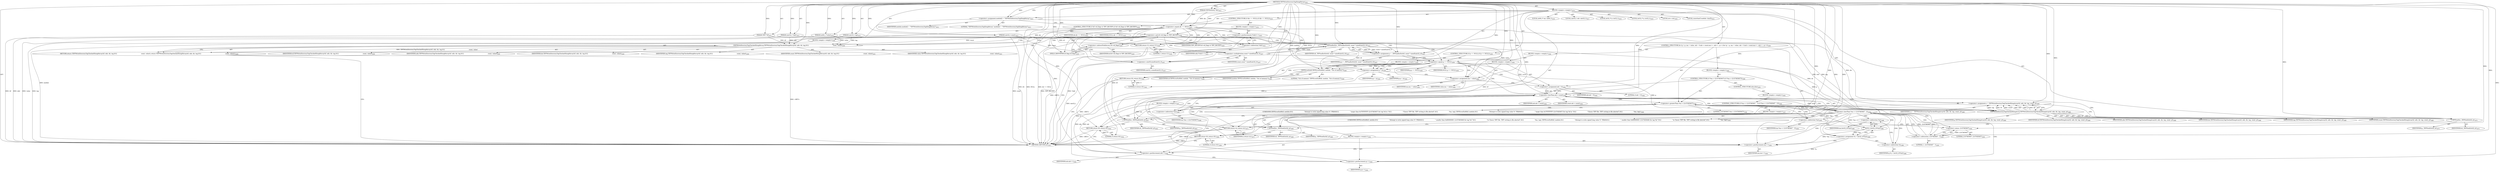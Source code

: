 digraph "TIFFWriteDirectoryTagSlong8Array" {  
"68375" [label = <(METHOD,TIFFWriteDirectoryTagSlong8Array)<SUB>1611</SUB>> ]
"68376" [label = <(PARAM,TIFF *tif)<SUB>1611</SUB>> ]
"68377" [label = <(PARAM,uint32_t *ndir)<SUB>1611</SUB>> ]
"68378" [label = <(PARAM,TIFFDirEntry *dir)<SUB>1612</SUB>> ]
"68379" [label = <(PARAM,uint16_t tag)<SUB>1612</SUB>> ]
"68380" [label = <(PARAM,uint32_t count)<SUB>1613</SUB>> ]
"68381" [label = <(PARAM,int64_t *value)<SUB>1613</SUB>> ]
"68382" [label = <(BLOCK,&lt;empty&gt;,&lt;empty&gt;)<SUB>1614</SUB>> ]
"68383" [label = <(LOCAL,constchar[] module: char[])<SUB>1615</SUB>> ]
"68384" [label = <(&lt;operator&gt;.assignment,module[] = &quot;TIFFWriteDirectoryTagSlong8Array&quot;)<SUB>1615</SUB>> ]
"68385" [label = <(IDENTIFIER,module,module[] = &quot;TIFFWriteDirectoryTagSlong8Array&quot;)<SUB>1615</SUB>> ]
"68386" [label = <(LITERAL,&quot;TIFFWriteDirectoryTagSlong8Array&quot;,module[] = &quot;TIFFWriteDirectoryTagSlong8Array&quot;)<SUB>1615</SUB>> ]
"68387" [label = <(LOCAL,int64_t* ma: int64_t)<SUB>1616</SUB>> ]
"68388" [label = <(LOCAL,uint32_t mb: uint32_t)<SUB>1617</SUB>> ]
"68389" [label = <(LOCAL,int32_t* p: int32_t)<SUB>1618</SUB>> ]
"68390" [label = <(LOCAL,int32_t* q: int32_t)<SUB>1619</SUB>> ]
"68391" [label = <(LOCAL,int o: int)<SUB>1620</SUB>> ]
"68392" [label = <(CONTROL_STRUCTURE,if (dir == NULL),if (dir == NULL))<SUB>1623</SUB>> ]
"68393" [label = <(&lt;operator&gt;.equals,dir == NULL)<SUB>1623</SUB>> ]
"68394" [label = <(IDENTIFIER,dir,dir == NULL)<SUB>1623</SUB>> ]
"68395" [label = <(IDENTIFIER,NULL,dir == NULL)<SUB>1623</SUB>> ]
"68396" [label = <(BLOCK,&lt;empty&gt;,&lt;empty&gt;)<SUB>1624</SUB>> ]
"68397" [label = <(&lt;operator&gt;.postIncrement,(*ndir)++)<SUB>1625</SUB>> ]
"68398" [label = <(&lt;operator&gt;.indirection,*ndir)<SUB>1625</SUB>> ]
"68399" [label = <(IDENTIFIER,ndir,(*ndir)++)<SUB>1625</SUB>> ]
"68400" [label = <(RETURN,return (1);,return (1);)<SUB>1626</SUB>> ]
"68401" [label = <(LITERAL,1,return (1);)<SUB>1626</SUB>> ]
"68402" [label = <(CONTROL_STRUCTURE,if (tif-&gt;tif_flags &amp; TIFF_BIGTIFF),if (tif-&gt;tif_flags &amp; TIFF_BIGTIFF))<SUB>1629</SUB>> ]
"68403" [label = <(&lt;operator&gt;.and,tif-&gt;tif_flags &amp; TIFF_BIGTIFF)<SUB>1629</SUB>> ]
"68404" [label = <(&lt;operator&gt;.indirectFieldAccess,tif-&gt;tif_flags)<SUB>1629</SUB>> ]
"68405" [label = <(IDENTIFIER,tif,tif-&gt;tif_flags &amp; TIFF_BIGTIFF)<SUB>1629</SUB>> ]
"68406" [label = <(FIELD_IDENTIFIER,tif_flags,tif_flags)<SUB>1629</SUB>> ]
"68407" [label = <(IDENTIFIER,TIFF_BIGTIFF,tif-&gt;tif_flags &amp; TIFF_BIGTIFF)<SUB>1629</SUB>> ]
"68408" [label = <(BLOCK,&lt;empty&gt;,&lt;empty&gt;)<SUB>1630</SUB>> ]
"68409" [label = <(RETURN,return (TIFFWriteDirectoryTagCheckedSlong8Array(tif, ndir, dir, tag,\012                                                        count, value));,return (TIFFWriteDirectoryTagCheckedSlong8Array(tif, ndir, dir, tag,\012                                                        count, value));)<SUB>1630</SUB>> ]
"68410" [label = <(TIFFWriteDirectoryTagCheckedSlong8Array,TIFFWriteDirectoryTagCheckedSlong8Array(tif, ndir, dir, tag,\012                                                        count, value))<SUB>1630</SUB>> ]
"68411" [label = <(IDENTIFIER,tif,TIFFWriteDirectoryTagCheckedSlong8Array(tif, ndir, dir, tag,\012                                                        count, value))<SUB>1630</SUB>> ]
"68412" [label = <(IDENTIFIER,ndir,TIFFWriteDirectoryTagCheckedSlong8Array(tif, ndir, dir, tag,\012                                                        count, value))<SUB>1630</SUB>> ]
"68413" [label = <(IDENTIFIER,dir,TIFFWriteDirectoryTagCheckedSlong8Array(tif, ndir, dir, tag,\012                                                        count, value))<SUB>1630</SUB>> ]
"68414" [label = <(IDENTIFIER,tag,TIFFWriteDirectoryTagCheckedSlong8Array(tif, ndir, dir, tag,\012                                                        count, value))<SUB>1630</SUB>> ]
"68415" [label = <(IDENTIFIER,count,TIFFWriteDirectoryTagCheckedSlong8Array(tif, ndir, dir, tag,\012                                                        count, value))<SUB>1631</SUB>> ]
"68416" [label = <(IDENTIFIER,value,TIFFWriteDirectoryTagCheckedSlong8Array(tif, ndir, dir, tag,\012                                                        count, value))<SUB>1631</SUB>> ]
"68417" [label = <(&lt;operator&gt;.assignment,p = _TIFFmallocExt(tif, count * sizeof(uint32_t)))<SUB>1637</SUB>> ]
"68418" [label = <(IDENTIFIER,p,p = _TIFFmallocExt(tif, count * sizeof(uint32_t)))<SUB>1637</SUB>> ]
"68419" [label = <(_TIFFmallocExt,_TIFFmallocExt(tif, count * sizeof(uint32_t)))<SUB>1637</SUB>> ]
"68420" [label = <(IDENTIFIER,tif,_TIFFmallocExt(tif, count * sizeof(uint32_t)))<SUB>1637</SUB>> ]
"68421" [label = <(&lt;operator&gt;.multiplication,count * sizeof(uint32_t))<SUB>1637</SUB>> ]
"68422" [label = <(IDENTIFIER,count,count * sizeof(uint32_t))<SUB>1637</SUB>> ]
"68423" [label = <(&lt;operator&gt;.sizeOf,sizeof(uint32_t))<SUB>1637</SUB>> ]
"68424" [label = <(IDENTIFIER,uint32_t,sizeof(uint32_t))<SUB>1637</SUB>> ]
"68425" [label = <(CONTROL_STRUCTURE,if (p == NULL),if (p == NULL))<SUB>1638</SUB>> ]
"68426" [label = <(&lt;operator&gt;.equals,p == NULL)<SUB>1638</SUB>> ]
"68427" [label = <(IDENTIFIER,p,p == NULL)<SUB>1638</SUB>> ]
"68428" [label = <(IDENTIFIER,NULL,p == NULL)<SUB>1638</SUB>> ]
"68429" [label = <(BLOCK,&lt;empty&gt;,&lt;empty&gt;)<SUB>1639</SUB>> ]
"68430" [label = <(TIFFErrorExtR,TIFFErrorExtR(tif, module, &quot;Out of memory&quot;))<SUB>1640</SUB>> ]
"68431" [label = <(IDENTIFIER,tif,TIFFErrorExtR(tif, module, &quot;Out of memory&quot;))<SUB>1640</SUB>> ]
"68432" [label = <(IDENTIFIER,module,TIFFErrorExtR(tif, module, &quot;Out of memory&quot;))<SUB>1640</SUB>> ]
"68433" [label = <(LITERAL,&quot;Out of memory&quot;,TIFFErrorExtR(tif, module, &quot;Out of memory&quot;))<SUB>1640</SUB>> ]
"68434" [label = <(RETURN,return (0);,return (0);)<SUB>1641</SUB>> ]
"68435" [label = <(LITERAL,0,return (0);)<SUB>1641</SUB>> ]
"68436" [label = <(CONTROL_STRUCTURE,for (q = p, ma = value, mb = 0;mb &lt; count;ma++, mb++, q++),for (q = p, ma = value, mb = 0;mb &lt; count;ma++, mb++, q++))<SUB>1644</SUB>> ]
"68437" [label = <(BLOCK,&lt;empty&gt;,&lt;empty&gt;)<SUB>1644</SUB>> ]
"68438" [label = <(BLOCK,&lt;empty&gt;,&lt;empty&gt;)<SUB>1644</SUB>> ]
"68439" [label = <(&lt;operator&gt;.assignment,q = p)<SUB>1644</SUB>> ]
"68440" [label = <(IDENTIFIER,q,q = p)<SUB>1644</SUB>> ]
"68441" [label = <(IDENTIFIER,p,q = p)<SUB>1644</SUB>> ]
"68442" [label = <(&lt;operator&gt;.assignment,ma = value)<SUB>1644</SUB>> ]
"68443" [label = <(IDENTIFIER,ma,ma = value)<SUB>1644</SUB>> ]
"68444" [label = <(IDENTIFIER,value,ma = value)<SUB>1644</SUB>> ]
"68445" [label = <(&lt;operator&gt;.assignment,mb = 0)<SUB>1644</SUB>> ]
"68446" [label = <(IDENTIFIER,mb,mb = 0)<SUB>1644</SUB>> ]
"68447" [label = <(LITERAL,0,mb = 0)<SUB>1644</SUB>> ]
"68448" [label = <(&lt;operator&gt;.lessThan,mb &lt; count)<SUB>1644</SUB>> ]
"68449" [label = <(IDENTIFIER,mb,mb &lt; count)<SUB>1644</SUB>> ]
"68450" [label = <(IDENTIFIER,count,mb &lt; count)<SUB>1644</SUB>> ]
"68451" [label = <(BLOCK,&lt;empty&gt;,&lt;empty&gt;)<SUB>1644</SUB>> ]
"68452" [label = <(&lt;operator&gt;.postIncrement,ma++)<SUB>1644</SUB>> ]
"68453" [label = <(IDENTIFIER,ma,ma++)<SUB>1644</SUB>> ]
"68454" [label = <(&lt;operator&gt;.postIncrement,mb++)<SUB>1644</SUB>> ]
"68455" [label = <(IDENTIFIER,mb,mb++)<SUB>1644</SUB>> ]
"68456" [label = <(&lt;operator&gt;.postIncrement,q++)<SUB>1644</SUB>> ]
"68457" [label = <(IDENTIFIER,q,q++)<SUB>1644</SUB>> ]
"68458" [label = <(BLOCK,&lt;empty&gt;,&lt;empty&gt;)<SUB>1645</SUB>> ]
"68459" [label = <(CONTROL_STRUCTURE,if (*ma &gt; (2147483647)),if (*ma &gt; (2147483647)))<SUB>1646</SUB>> ]
"68460" [label = <(&lt;operator&gt;.greaterThan,*ma &gt; (2147483647))<SUB>1646</SUB>> ]
"68461" [label = <(&lt;operator&gt;.indirection,*ma)<SUB>1646</SUB>> ]
"68462" [label = <(IDENTIFIER,ma,*ma &gt; (2147483647))<SUB>1646</SUB>> ]
"68463" [label = <(LITERAL,2147483647,*ma &gt; (2147483647))<SUB>1646</SUB>> ]
"68464" [label = <(BLOCK,&lt;empty&gt;,&lt;empty&gt;)<SUB>1647</SUB>> ]
"68465" [label = <(UNKNOWN,TIFFErrorExtR(tif, module,\012                          &quot;Attempt to write signed long value %&quot; PRIi64\012                          &quot; larger than 0x7FFFFFFF (2147483647) for tag %d in &quot;\012                          &quot;Classic TIFF file. TIFF writing to file aborted&quot;,\012                          *ma, tag);,TIFFErrorExtR(tif, module,\012                          &quot;Attempt to write signed long value %&quot; PRIi64\012                          &quot; larger than 0x7FFFFFFF (2147483647) for tag %d in &quot;\012                          &quot;Classic TIFF file. TIFF writing to file aborted&quot;,\012                          *ma, tag);)<SUB>1648</SUB>> ]
"68466" [label = <(_TIFFfreeExt,_TIFFfreeExt(tif, p))<SUB>1653</SUB>> ]
"68467" [label = <(IDENTIFIER,tif,_TIFFfreeExt(tif, p))<SUB>1653</SUB>> ]
"68468" [label = <(IDENTIFIER,p,_TIFFfreeExt(tif, p))<SUB>1653</SUB>> ]
"68469" [label = <(RETURN,return (0);,return (0);)<SUB>1654</SUB>> ]
"68470" [label = <(LITERAL,0,return (0);)<SUB>1654</SUB>> ]
"68471" [label = <(CONTROL_STRUCTURE,else,else)<SUB>1656</SUB>> ]
"68472" [label = <(BLOCK,&lt;empty&gt;,&lt;empty&gt;)<SUB>1656</SUB>> ]
"68473" [label = <(CONTROL_STRUCTURE,if (*ma &lt; (-2147483647 - 1)),if (*ma &lt; (-2147483647 - 1)))<SUB>1656</SUB>> ]
"68474" [label = <(&lt;operator&gt;.lessThan,*ma &lt; (-2147483647 - 1))<SUB>1656</SUB>> ]
"68475" [label = <(&lt;operator&gt;.indirection,*ma)<SUB>1656</SUB>> ]
"68476" [label = <(IDENTIFIER,ma,*ma &lt; (-2147483647 - 1))<SUB>1656</SUB>> ]
"68477" [label = <(&lt;operator&gt;.subtraction,-2147483647 - 1)<SUB>1656</SUB>> ]
"68478" [label = <(&lt;operator&gt;.minus,-2147483647)<SUB>1656</SUB>> ]
"68479" [label = <(LITERAL,2147483647,-2147483647)<SUB>1656</SUB>> ]
"68480" [label = <(LITERAL,1,-2147483647 - 1)<SUB>1656</SUB>> ]
"68481" [label = <(BLOCK,&lt;empty&gt;,&lt;empty&gt;)<SUB>1657</SUB>> ]
"68482" [label = <(UNKNOWN,TIFFErrorExtR(tif, module,\012                          &quot;Attempt to write signed long value %&quot; PRIi64\012                          &quot; smaller than 0x80000000 (-2147483648) for tag %d &quot;\012                          &quot;in Classic TIFF file. TIFF writing to file aborted&quot;,\012                          *ma, tag);,TIFFErrorExtR(tif, module,\012                          &quot;Attempt to write signed long value %&quot; PRIi64\012                          &quot; smaller than 0x80000000 (-2147483648) for tag %d &quot;\012                          &quot;in Classic TIFF file. TIFF writing to file aborted&quot;,\012                          *ma, tag);)<SUB>1658</SUB>> ]
"68483" [label = <(_TIFFfreeExt,_TIFFfreeExt(tif, p))<SUB>1663</SUB>> ]
"68484" [label = <(IDENTIFIER,tif,_TIFFfreeExt(tif, p))<SUB>1663</SUB>> ]
"68485" [label = <(IDENTIFIER,p,_TIFFfreeExt(tif, p))<SUB>1663</SUB>> ]
"68486" [label = <(RETURN,return (0);,return (0);)<SUB>1664</SUB>> ]
"68487" [label = <(LITERAL,0,return (0);)<SUB>1664</SUB>> ]
"68488" [label = <(&lt;operator&gt;.assignment,*q = (int32_t)(*ma))<SUB>1666</SUB>> ]
"68489" [label = <(&lt;operator&gt;.indirection,*q)<SUB>1666</SUB>> ]
"68490" [label = <(IDENTIFIER,q,*q = (int32_t)(*ma))<SUB>1666</SUB>> ]
"68491" [label = <(int32_t,(int32_t)(*ma))<SUB>1666</SUB>> ]
"68492" [label = <(&lt;operator&gt;.indirection,*ma)<SUB>1666</SUB>> ]
"68493" [label = <(IDENTIFIER,ma,(int32_t)(*ma))<SUB>1666</SUB>> ]
"68494" [label = <(&lt;operator&gt;.assignment,o = TIFFWriteDirectoryTagCheckedSlongArray(tif, ndir, dir, tag, count, p))<SUB>1669</SUB>> ]
"68495" [label = <(IDENTIFIER,o,o = TIFFWriteDirectoryTagCheckedSlongArray(tif, ndir, dir, tag, count, p))<SUB>1669</SUB>> ]
"68496" [label = <(TIFFWriteDirectoryTagCheckedSlongArray,TIFFWriteDirectoryTagCheckedSlongArray(tif, ndir, dir, tag, count, p))<SUB>1669</SUB>> ]
"68497" [label = <(IDENTIFIER,tif,TIFFWriteDirectoryTagCheckedSlongArray(tif, ndir, dir, tag, count, p))<SUB>1669</SUB>> ]
"68498" [label = <(IDENTIFIER,ndir,TIFFWriteDirectoryTagCheckedSlongArray(tif, ndir, dir, tag, count, p))<SUB>1669</SUB>> ]
"68499" [label = <(IDENTIFIER,dir,TIFFWriteDirectoryTagCheckedSlongArray(tif, ndir, dir, tag, count, p))<SUB>1669</SUB>> ]
"68500" [label = <(IDENTIFIER,tag,TIFFWriteDirectoryTagCheckedSlongArray(tif, ndir, dir, tag, count, p))<SUB>1669</SUB>> ]
"68501" [label = <(IDENTIFIER,count,TIFFWriteDirectoryTagCheckedSlongArray(tif, ndir, dir, tag, count, p))<SUB>1669</SUB>> ]
"68502" [label = <(IDENTIFIER,p,TIFFWriteDirectoryTagCheckedSlongArray(tif, ndir, dir, tag, count, p))<SUB>1669</SUB>> ]
"68503" [label = <(_TIFFfreeExt,_TIFFfreeExt(tif, p))<SUB>1670</SUB>> ]
"68504" [label = <(IDENTIFIER,tif,_TIFFfreeExt(tif, p))<SUB>1670</SUB>> ]
"68505" [label = <(IDENTIFIER,p,_TIFFfreeExt(tif, p))<SUB>1670</SUB>> ]
"68506" [label = <(RETURN,return (o);,return (o);)<SUB>1672</SUB>> ]
"68507" [label = <(IDENTIFIER,o,return (o);)<SUB>1672</SUB>> ]
"68508" [label = <(METHOD_RETURN,int)<SUB>1611</SUB>> ]
  "68375" -> "68376"  [ label = "AST: "] 
  "68375" -> "68377"  [ label = "AST: "] 
  "68375" -> "68378"  [ label = "AST: "] 
  "68375" -> "68379"  [ label = "AST: "] 
  "68375" -> "68380"  [ label = "AST: "] 
  "68375" -> "68381"  [ label = "AST: "] 
  "68375" -> "68382"  [ label = "AST: "] 
  "68375" -> "68508"  [ label = "AST: "] 
  "68382" -> "68383"  [ label = "AST: "] 
  "68382" -> "68384"  [ label = "AST: "] 
  "68382" -> "68387"  [ label = "AST: "] 
  "68382" -> "68388"  [ label = "AST: "] 
  "68382" -> "68389"  [ label = "AST: "] 
  "68382" -> "68390"  [ label = "AST: "] 
  "68382" -> "68391"  [ label = "AST: "] 
  "68382" -> "68392"  [ label = "AST: "] 
  "68382" -> "68402"  [ label = "AST: "] 
  "68382" -> "68417"  [ label = "AST: "] 
  "68382" -> "68425"  [ label = "AST: "] 
  "68382" -> "68436"  [ label = "AST: "] 
  "68382" -> "68494"  [ label = "AST: "] 
  "68382" -> "68503"  [ label = "AST: "] 
  "68382" -> "68506"  [ label = "AST: "] 
  "68384" -> "68385"  [ label = "AST: "] 
  "68384" -> "68386"  [ label = "AST: "] 
  "68392" -> "68393"  [ label = "AST: "] 
  "68392" -> "68396"  [ label = "AST: "] 
  "68393" -> "68394"  [ label = "AST: "] 
  "68393" -> "68395"  [ label = "AST: "] 
  "68396" -> "68397"  [ label = "AST: "] 
  "68396" -> "68400"  [ label = "AST: "] 
  "68397" -> "68398"  [ label = "AST: "] 
  "68398" -> "68399"  [ label = "AST: "] 
  "68400" -> "68401"  [ label = "AST: "] 
  "68402" -> "68403"  [ label = "AST: "] 
  "68402" -> "68408"  [ label = "AST: "] 
  "68403" -> "68404"  [ label = "AST: "] 
  "68403" -> "68407"  [ label = "AST: "] 
  "68404" -> "68405"  [ label = "AST: "] 
  "68404" -> "68406"  [ label = "AST: "] 
  "68408" -> "68409"  [ label = "AST: "] 
  "68409" -> "68410"  [ label = "AST: "] 
  "68410" -> "68411"  [ label = "AST: "] 
  "68410" -> "68412"  [ label = "AST: "] 
  "68410" -> "68413"  [ label = "AST: "] 
  "68410" -> "68414"  [ label = "AST: "] 
  "68410" -> "68415"  [ label = "AST: "] 
  "68410" -> "68416"  [ label = "AST: "] 
  "68417" -> "68418"  [ label = "AST: "] 
  "68417" -> "68419"  [ label = "AST: "] 
  "68419" -> "68420"  [ label = "AST: "] 
  "68419" -> "68421"  [ label = "AST: "] 
  "68421" -> "68422"  [ label = "AST: "] 
  "68421" -> "68423"  [ label = "AST: "] 
  "68423" -> "68424"  [ label = "AST: "] 
  "68425" -> "68426"  [ label = "AST: "] 
  "68425" -> "68429"  [ label = "AST: "] 
  "68426" -> "68427"  [ label = "AST: "] 
  "68426" -> "68428"  [ label = "AST: "] 
  "68429" -> "68430"  [ label = "AST: "] 
  "68429" -> "68434"  [ label = "AST: "] 
  "68430" -> "68431"  [ label = "AST: "] 
  "68430" -> "68432"  [ label = "AST: "] 
  "68430" -> "68433"  [ label = "AST: "] 
  "68434" -> "68435"  [ label = "AST: "] 
  "68436" -> "68437"  [ label = "AST: "] 
  "68436" -> "68448"  [ label = "AST: "] 
  "68436" -> "68451"  [ label = "AST: "] 
  "68436" -> "68458"  [ label = "AST: "] 
  "68437" -> "68438"  [ label = "AST: "] 
  "68438" -> "68439"  [ label = "AST: "] 
  "68438" -> "68442"  [ label = "AST: "] 
  "68438" -> "68445"  [ label = "AST: "] 
  "68439" -> "68440"  [ label = "AST: "] 
  "68439" -> "68441"  [ label = "AST: "] 
  "68442" -> "68443"  [ label = "AST: "] 
  "68442" -> "68444"  [ label = "AST: "] 
  "68445" -> "68446"  [ label = "AST: "] 
  "68445" -> "68447"  [ label = "AST: "] 
  "68448" -> "68449"  [ label = "AST: "] 
  "68448" -> "68450"  [ label = "AST: "] 
  "68451" -> "68452"  [ label = "AST: "] 
  "68451" -> "68454"  [ label = "AST: "] 
  "68451" -> "68456"  [ label = "AST: "] 
  "68452" -> "68453"  [ label = "AST: "] 
  "68454" -> "68455"  [ label = "AST: "] 
  "68456" -> "68457"  [ label = "AST: "] 
  "68458" -> "68459"  [ label = "AST: "] 
  "68458" -> "68488"  [ label = "AST: "] 
  "68459" -> "68460"  [ label = "AST: "] 
  "68459" -> "68464"  [ label = "AST: "] 
  "68459" -> "68471"  [ label = "AST: "] 
  "68460" -> "68461"  [ label = "AST: "] 
  "68460" -> "68463"  [ label = "AST: "] 
  "68461" -> "68462"  [ label = "AST: "] 
  "68464" -> "68465"  [ label = "AST: "] 
  "68464" -> "68466"  [ label = "AST: "] 
  "68464" -> "68469"  [ label = "AST: "] 
  "68466" -> "68467"  [ label = "AST: "] 
  "68466" -> "68468"  [ label = "AST: "] 
  "68469" -> "68470"  [ label = "AST: "] 
  "68471" -> "68472"  [ label = "AST: "] 
  "68472" -> "68473"  [ label = "AST: "] 
  "68473" -> "68474"  [ label = "AST: "] 
  "68473" -> "68481"  [ label = "AST: "] 
  "68474" -> "68475"  [ label = "AST: "] 
  "68474" -> "68477"  [ label = "AST: "] 
  "68475" -> "68476"  [ label = "AST: "] 
  "68477" -> "68478"  [ label = "AST: "] 
  "68477" -> "68480"  [ label = "AST: "] 
  "68478" -> "68479"  [ label = "AST: "] 
  "68481" -> "68482"  [ label = "AST: "] 
  "68481" -> "68483"  [ label = "AST: "] 
  "68481" -> "68486"  [ label = "AST: "] 
  "68483" -> "68484"  [ label = "AST: "] 
  "68483" -> "68485"  [ label = "AST: "] 
  "68486" -> "68487"  [ label = "AST: "] 
  "68488" -> "68489"  [ label = "AST: "] 
  "68488" -> "68491"  [ label = "AST: "] 
  "68489" -> "68490"  [ label = "AST: "] 
  "68491" -> "68492"  [ label = "AST: "] 
  "68492" -> "68493"  [ label = "AST: "] 
  "68494" -> "68495"  [ label = "AST: "] 
  "68494" -> "68496"  [ label = "AST: "] 
  "68496" -> "68497"  [ label = "AST: "] 
  "68496" -> "68498"  [ label = "AST: "] 
  "68496" -> "68499"  [ label = "AST: "] 
  "68496" -> "68500"  [ label = "AST: "] 
  "68496" -> "68501"  [ label = "AST: "] 
  "68496" -> "68502"  [ label = "AST: "] 
  "68503" -> "68504"  [ label = "AST: "] 
  "68503" -> "68505"  [ label = "AST: "] 
  "68506" -> "68507"  [ label = "AST: "] 
  "68384" -> "68393"  [ label = "CFG: "] 
  "68417" -> "68426"  [ label = "CFG: "] 
  "68494" -> "68503"  [ label = "CFG: "] 
  "68503" -> "68506"  [ label = "CFG: "] 
  "68506" -> "68508"  [ label = "CFG: "] 
  "68393" -> "68398"  [ label = "CFG: "] 
  "68393" -> "68406"  [ label = "CFG: "] 
  "68403" -> "68410"  [ label = "CFG: "] 
  "68403" -> "68423"  [ label = "CFG: "] 
  "68419" -> "68417"  [ label = "CFG: "] 
  "68426" -> "68430"  [ label = "CFG: "] 
  "68426" -> "68439"  [ label = "CFG: "] 
  "68448" -> "68461"  [ label = "CFG: "] 
  "68448" -> "68496"  [ label = "CFG: "] 
  "68496" -> "68494"  [ label = "CFG: "] 
  "68397" -> "68400"  [ label = "CFG: "] 
  "68400" -> "68508"  [ label = "CFG: "] 
  "68404" -> "68403"  [ label = "CFG: "] 
  "68409" -> "68508"  [ label = "CFG: "] 
  "68421" -> "68419"  [ label = "CFG: "] 
  "68430" -> "68434"  [ label = "CFG: "] 
  "68434" -> "68508"  [ label = "CFG: "] 
  "68452" -> "68454"  [ label = "CFG: "] 
  "68454" -> "68456"  [ label = "CFG: "] 
  "68456" -> "68448"  [ label = "CFG: "] 
  "68488" -> "68452"  [ label = "CFG: "] 
  "68398" -> "68397"  [ label = "CFG: "] 
  "68406" -> "68404"  [ label = "CFG: "] 
  "68410" -> "68409"  [ label = "CFG: "] 
  "68423" -> "68421"  [ label = "CFG: "] 
  "68439" -> "68442"  [ label = "CFG: "] 
  "68442" -> "68445"  [ label = "CFG: "] 
  "68445" -> "68448"  [ label = "CFG: "] 
  "68460" -> "68465"  [ label = "CFG: "] 
  "68460" -> "68475"  [ label = "CFG: "] 
  "68489" -> "68492"  [ label = "CFG: "] 
  "68491" -> "68488"  [ label = "CFG: "] 
  "68461" -> "68460"  [ label = "CFG: "] 
  "68465" -> "68466"  [ label = "CFG: "] 
  "68466" -> "68469"  [ label = "CFG: "] 
  "68469" -> "68508"  [ label = "CFG: "] 
  "68492" -> "68491"  [ label = "CFG: "] 
  "68474" -> "68482"  [ label = "CFG: "] 
  "68474" -> "68489"  [ label = "CFG: "] 
  "68475" -> "68478"  [ label = "CFG: "] 
  "68477" -> "68474"  [ label = "CFG: "] 
  "68482" -> "68483"  [ label = "CFG: "] 
  "68483" -> "68486"  [ label = "CFG: "] 
  "68486" -> "68508"  [ label = "CFG: "] 
  "68478" -> "68477"  [ label = "CFG: "] 
  "68375" -> "68384"  [ label = "CFG: "] 
  "68469" -> "68508"  [ label = "DDG: &lt;RET&gt;"] 
  "68486" -> "68508"  [ label = "DDG: &lt;RET&gt;"] 
  "68409" -> "68508"  [ label = "DDG: &lt;RET&gt;"] 
  "68506" -> "68508"  [ label = "DDG: &lt;RET&gt;"] 
  "68400" -> "68508"  [ label = "DDG: &lt;RET&gt;"] 
  "68434" -> "68508"  [ label = "DDG: &lt;RET&gt;"] 
  "68376" -> "68508"  [ label = "DDG: tif"] 
  "68377" -> "68508"  [ label = "DDG: ndir"] 
  "68379" -> "68508"  [ label = "DDG: tag"] 
  "68380" -> "68508"  [ label = "DDG: count"] 
  "68381" -> "68508"  [ label = "DDG: value"] 
  "68384" -> "68508"  [ label = "DDG: module"] 
  "68393" -> "68508"  [ label = "DDG: dir"] 
  "68393" -> "68508"  [ label = "DDG: NULL"] 
  "68393" -> "68508"  [ label = "DDG: dir == NULL"] 
  "68397" -> "68508"  [ label = "DDG: *ndir"] 
  "68403" -> "68508"  [ label = "DDG: TIFF_BIGTIFF"] 
  "68423" -> "68508"  [ label = "DDG: uint32_t"] 
  "68375" -> "68376"  [ label = "DDG: "] 
  "68375" -> "68377"  [ label = "DDG: "] 
  "68375" -> "68378"  [ label = "DDG: "] 
  "68375" -> "68379"  [ label = "DDG: "] 
  "68375" -> "68380"  [ label = "DDG: "] 
  "68375" -> "68381"  [ label = "DDG: "] 
  "68375" -> "68384"  [ label = "DDG: "] 
  "68419" -> "68417"  [ label = "DDG: tif"] 
  "68419" -> "68417"  [ label = "DDG: count * sizeof(uint32_t)"] 
  "68496" -> "68494"  [ label = "DDG: tag"] 
  "68496" -> "68494"  [ label = "DDG: tif"] 
  "68496" -> "68494"  [ label = "DDG: count"] 
  "68496" -> "68494"  [ label = "DDG: ndir"] 
  "68496" -> "68494"  [ label = "DDG: p"] 
  "68496" -> "68494"  [ label = "DDG: dir"] 
  "68507" -> "68506"  [ label = "DDG: o"] 
  "68494" -> "68506"  [ label = "DDG: o"] 
  "68375" -> "68417"  [ label = "DDG: "] 
  "68375" -> "68494"  [ label = "DDG: "] 
  "68496" -> "68503"  [ label = "DDG: tif"] 
  "68375" -> "68503"  [ label = "DDG: "] 
  "68496" -> "68503"  [ label = "DDG: p"] 
  "68375" -> "68507"  [ label = "DDG: "] 
  "68378" -> "68393"  [ label = "DDG: dir"] 
  "68375" -> "68393"  [ label = "DDG: "] 
  "68401" -> "68400"  [ label = "DDG: 1"] 
  "68375" -> "68400"  [ label = "DDG: "] 
  "68375" -> "68403"  [ label = "DDG: "] 
  "68410" -> "68409"  [ label = "DDG: TIFFWriteDirectoryTagCheckedSlong8Array(tif, ndir, dir, tag,\012                                                        count, value)"] 
  "68376" -> "68419"  [ label = "DDG: tif"] 
  "68375" -> "68419"  [ label = "DDG: "] 
  "68421" -> "68419"  [ label = "DDG: count"] 
  "68417" -> "68426"  [ label = "DDG: p"] 
  "68375" -> "68426"  [ label = "DDG: "] 
  "68393" -> "68426"  [ label = "DDG: NULL"] 
  "68435" -> "68434"  [ label = "DDG: 0"] 
  "68375" -> "68434"  [ label = "DDG: "] 
  "68445" -> "68448"  [ label = "DDG: mb"] 
  "68454" -> "68448"  [ label = "DDG: mb"] 
  "68375" -> "68448"  [ label = "DDG: "] 
  "68421" -> "68448"  [ label = "DDG: count"] 
  "68491" -> "68488"  [ label = "DDG: *ma"] 
  "68419" -> "68496"  [ label = "DDG: tif"] 
  "68375" -> "68496"  [ label = "DDG: "] 
  "68377" -> "68496"  [ label = "DDG: ndir"] 
  "68393" -> "68496"  [ label = "DDG: dir"] 
  "68379" -> "68496"  [ label = "DDG: tag"] 
  "68448" -> "68496"  [ label = "DDG: count"] 
  "68426" -> "68496"  [ label = "DDG: p"] 
  "68375" -> "68401"  [ label = "DDG: "] 
  "68380" -> "68421"  [ label = "DDG: count"] 
  "68375" -> "68421"  [ label = "DDG: "] 
  "68419" -> "68430"  [ label = "DDG: tif"] 
  "68375" -> "68430"  [ label = "DDG: "] 
  "68384" -> "68430"  [ label = "DDG: module"] 
  "68375" -> "68435"  [ label = "DDG: "] 
  "68426" -> "68439"  [ label = "DDG: p"] 
  "68375" -> "68439"  [ label = "DDG: "] 
  "68381" -> "68442"  [ label = "DDG: value"] 
  "68375" -> "68442"  [ label = "DDG: "] 
  "68375" -> "68445"  [ label = "DDG: "] 
  "68442" -> "68452"  [ label = "DDG: ma"] 
  "68491" -> "68452"  [ label = "DDG: *ma"] 
  "68375" -> "68452"  [ label = "DDG: "] 
  "68448" -> "68454"  [ label = "DDG: mb"] 
  "68375" -> "68454"  [ label = "DDG: "] 
  "68439" -> "68456"  [ label = "DDG: q"] 
  "68488" -> "68456"  [ label = "DDG: *q"] 
  "68375" -> "68456"  [ label = "DDG: "] 
  "68376" -> "68410"  [ label = "DDG: tif"] 
  "68375" -> "68410"  [ label = "DDG: "] 
  "68377" -> "68410"  [ label = "DDG: ndir"] 
  "68393" -> "68410"  [ label = "DDG: dir"] 
  "68379" -> "68410"  [ label = "DDG: tag"] 
  "68380" -> "68410"  [ label = "DDG: count"] 
  "68381" -> "68410"  [ label = "DDG: value"] 
  "68375" -> "68423"  [ label = "DDG: "] 
  "68491" -> "68460"  [ label = "DDG: *ma"] 
  "68375" -> "68460"  [ label = "DDG: "] 
  "68470" -> "68469"  [ label = "DDG: 0"] 
  "68375" -> "68469"  [ label = "DDG: "] 
  "68474" -> "68491"  [ label = "DDG: *ma"] 
  "68419" -> "68466"  [ label = "DDG: tif"] 
  "68375" -> "68466"  [ label = "DDG: "] 
  "68426" -> "68466"  [ label = "DDG: p"] 
  "68375" -> "68470"  [ label = "DDG: "] 
  "68460" -> "68474"  [ label = "DDG: *ma"] 
  "68477" -> "68474"  [ label = "DDG: -2147483647"] 
  "68477" -> "68474"  [ label = "DDG: 1"] 
  "68487" -> "68486"  [ label = "DDG: 0"] 
  "68375" -> "68486"  [ label = "DDG: "] 
  "68478" -> "68477"  [ label = "DDG: 2147483647"] 
  "68375" -> "68477"  [ label = "DDG: "] 
  "68419" -> "68483"  [ label = "DDG: tif"] 
  "68375" -> "68483"  [ label = "DDG: "] 
  "68426" -> "68483"  [ label = "DDG: p"] 
  "68375" -> "68487"  [ label = "DDG: "] 
  "68375" -> "68478"  [ label = "DDG: "] 
  "68393" -> "68397"  [ label = "CDG: "] 
  "68393" -> "68398"  [ label = "CDG: "] 
  "68393" -> "68406"  [ label = "CDG: "] 
  "68393" -> "68404"  [ label = "CDG: "] 
  "68393" -> "68403"  [ label = "CDG: "] 
  "68393" -> "68400"  [ label = "CDG: "] 
  "68403" -> "68417"  [ label = "CDG: "] 
  "68403" -> "68421"  [ label = "CDG: "] 
  "68403" -> "68426"  [ label = "CDG: "] 
  "68403" -> "68409"  [ label = "CDG: "] 
  "68403" -> "68410"  [ label = "CDG: "] 
  "68403" -> "68419"  [ label = "CDG: "] 
  "68403" -> "68423"  [ label = "CDG: "] 
  "68426" -> "68434"  [ label = "CDG: "] 
  "68426" -> "68439"  [ label = "CDG: "] 
  "68426" -> "68430"  [ label = "CDG: "] 
  "68426" -> "68448"  [ label = "CDG: "] 
  "68426" -> "68445"  [ label = "CDG: "] 
  "68426" -> "68442"  [ label = "CDG: "] 
  "68448" -> "68506"  [ label = "CDG: "] 
  "68448" -> "68461"  [ label = "CDG: "] 
  "68448" -> "68503"  [ label = "CDG: "] 
  "68448" -> "68496"  [ label = "CDG: "] 
  "68448" -> "68460"  [ label = "CDG: "] 
  "68448" -> "68494"  [ label = "CDG: "] 
  "68460" -> "68475"  [ label = "CDG: "] 
  "68460" -> "68474"  [ label = "CDG: "] 
  "68460" -> "68469"  [ label = "CDG: "] 
  "68460" -> "68477"  [ label = "CDG: "] 
  "68460" -> "68465"  [ label = "CDG: "] 
  "68460" -> "68466"  [ label = "CDG: "] 
  "68460" -> "68478"  [ label = "CDG: "] 
  "68474" -> "68492"  [ label = "CDG: "] 
  "68474" -> "68488"  [ label = "CDG: "] 
  "68474" -> "68448"  [ label = "CDG: "] 
  "68474" -> "68456"  [ label = "CDG: "] 
  "68474" -> "68454"  [ label = "CDG: "] 
  "68474" -> "68483"  [ label = "CDG: "] 
  "68474" -> "68489"  [ label = "CDG: "] 
  "68474" -> "68452"  [ label = "CDG: "] 
  "68474" -> "68486"  [ label = "CDG: "] 
  "68474" -> "68491"  [ label = "CDG: "] 
  "68474" -> "68482"  [ label = "CDG: "] 
}
